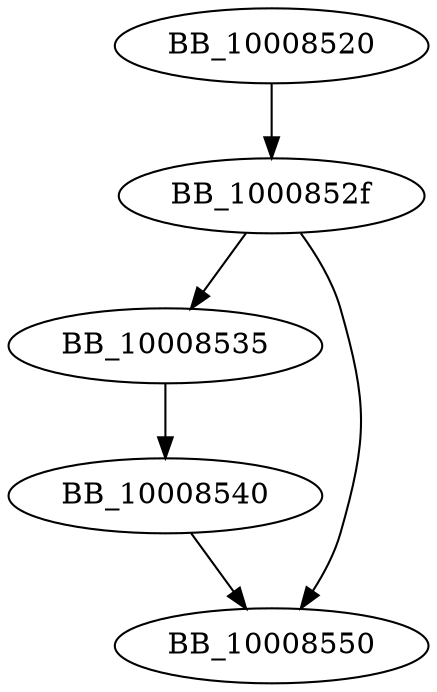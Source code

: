 DiGraph ___set_flsgetvalue{
BB_10008520->BB_1000852f
BB_1000852f->BB_10008535
BB_1000852f->BB_10008550
BB_10008535->BB_10008540
BB_10008540->BB_10008550
}
